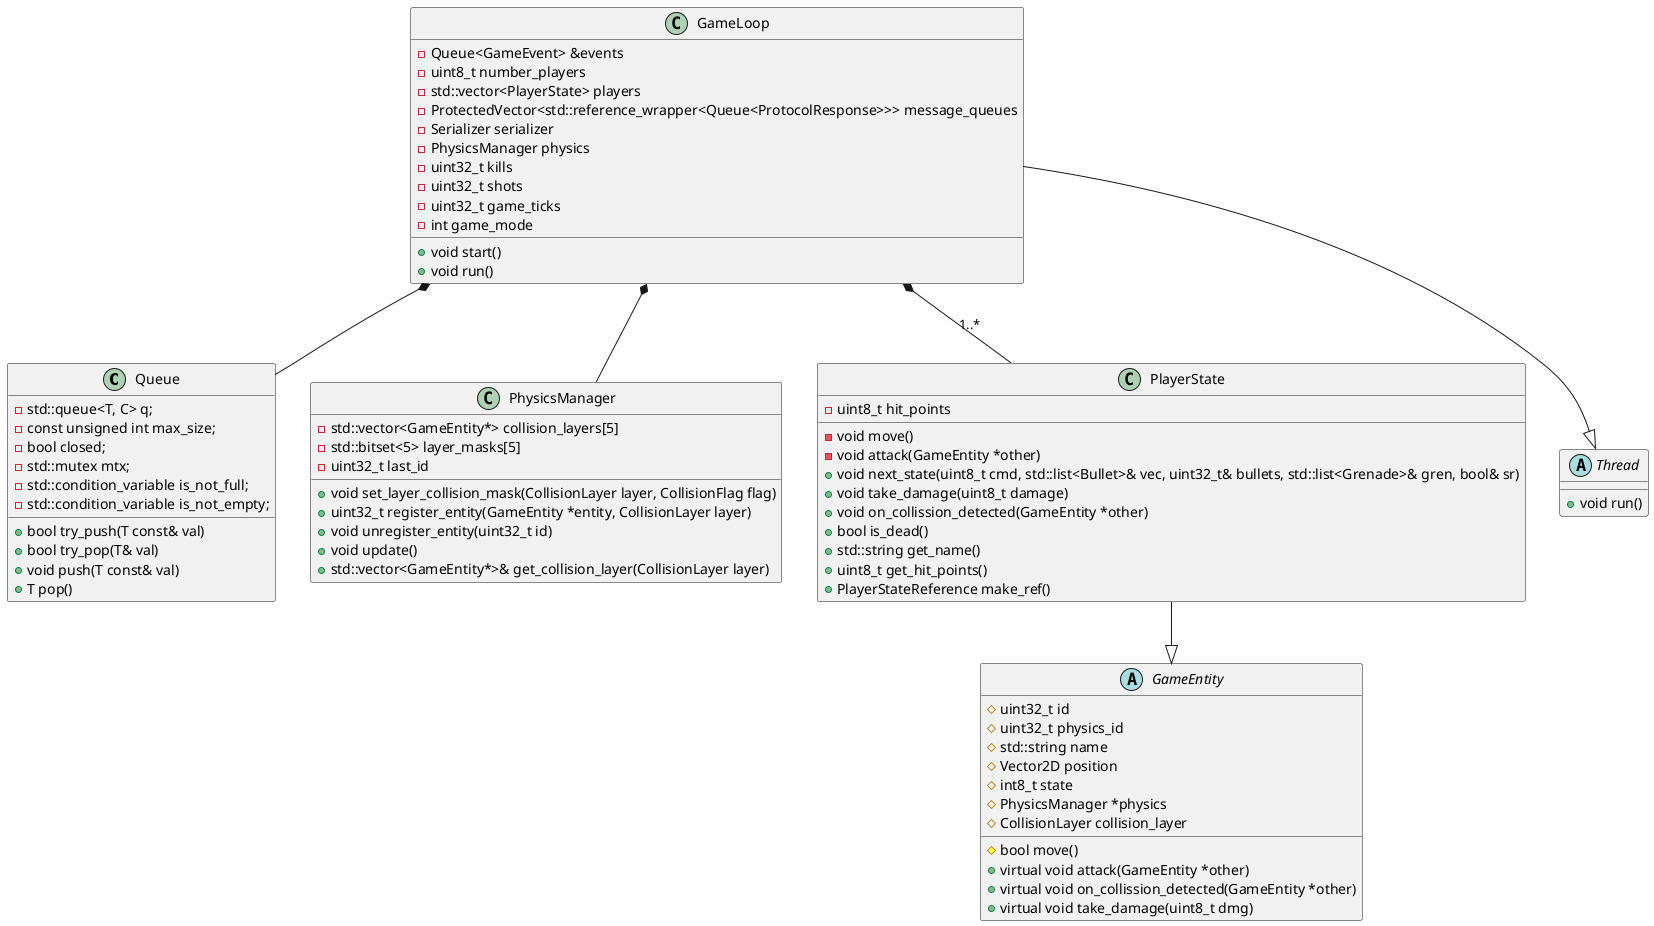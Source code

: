 @startuml

class Queue {
    - std::queue<T, C> q;
    - const unsigned int max_size;
    - bool closed;
    - std::mutex mtx;
    - std::condition_variable is_not_full;
    - std::condition_variable is_not_empty;
    + bool try_push(T const& val)
    + bool try_pop(T& val)
    + void push(T const& val)
    + T pop()
}

class PhysicsManager {
    - std::vector<GameEntity*> collision_layers[5]
    - std::bitset<5> layer_masks[5]
    - uint32_t last_id
    + void set_layer_collision_mask(CollisionLayer layer, CollisionFlag flag)
    + uint32_t register_entity(GameEntity *entity, CollisionLayer layer)
    + void unregister_entity(uint32_t id)
    + void update()
    + std::vector<GameEntity*>& get_collision_layer(CollisionLayer layer)
}

abstract class GameEntity {
    # uint32_t id
    # uint32_t physics_id
    # std::string name
    # Vector2D position
    # int8_t state
    # PhysicsManager *physics
    # CollisionLayer collision_layer
    # bool move()
    + virtual void attack(GameEntity *other)
    + virtual void on_collission_detected(GameEntity *other)
    + virtual void take_damage(uint8_t dmg)
}

class PlayerState {
    - uint8_t hit_points
    - void move()
    - void attack(GameEntity *other)
    + void next_state(uint8_t cmd, std::list<Bullet>& vec, uint32_t& bullets, std::list<Grenade>& gren, bool& sr)
    + void take_damage(uint8_t damage)
    + void on_collission_detected(GameEntity *other)
    + bool is_dead()
    + std::string get_name()
    + uint8_t get_hit_points()
    + PlayerStateReference make_ref()
}

abstract class Thread {
    + void run()
}

class GameLoop {
    - Queue<GameEvent> &events
    - uint8_t number_players
    - std::vector<PlayerState> players
     -ProtectedVector<std::reference_wrapper<Queue<ProtocolResponse>>> message_queues
    - Serializer serializer
    - PhysicsManager physics
    - uint32_t kills
    - uint32_t shots
    - uint32_t game_ticks
    - int game_mode
    + void start()
    + void run()
}

GameLoop *-- PhysicsManager
GameLoop *-- Queue
GameLoop *-- PlayerState: 1..*
GameLoop --|> Thread
PlayerState --|> GameEntity

@enduml
